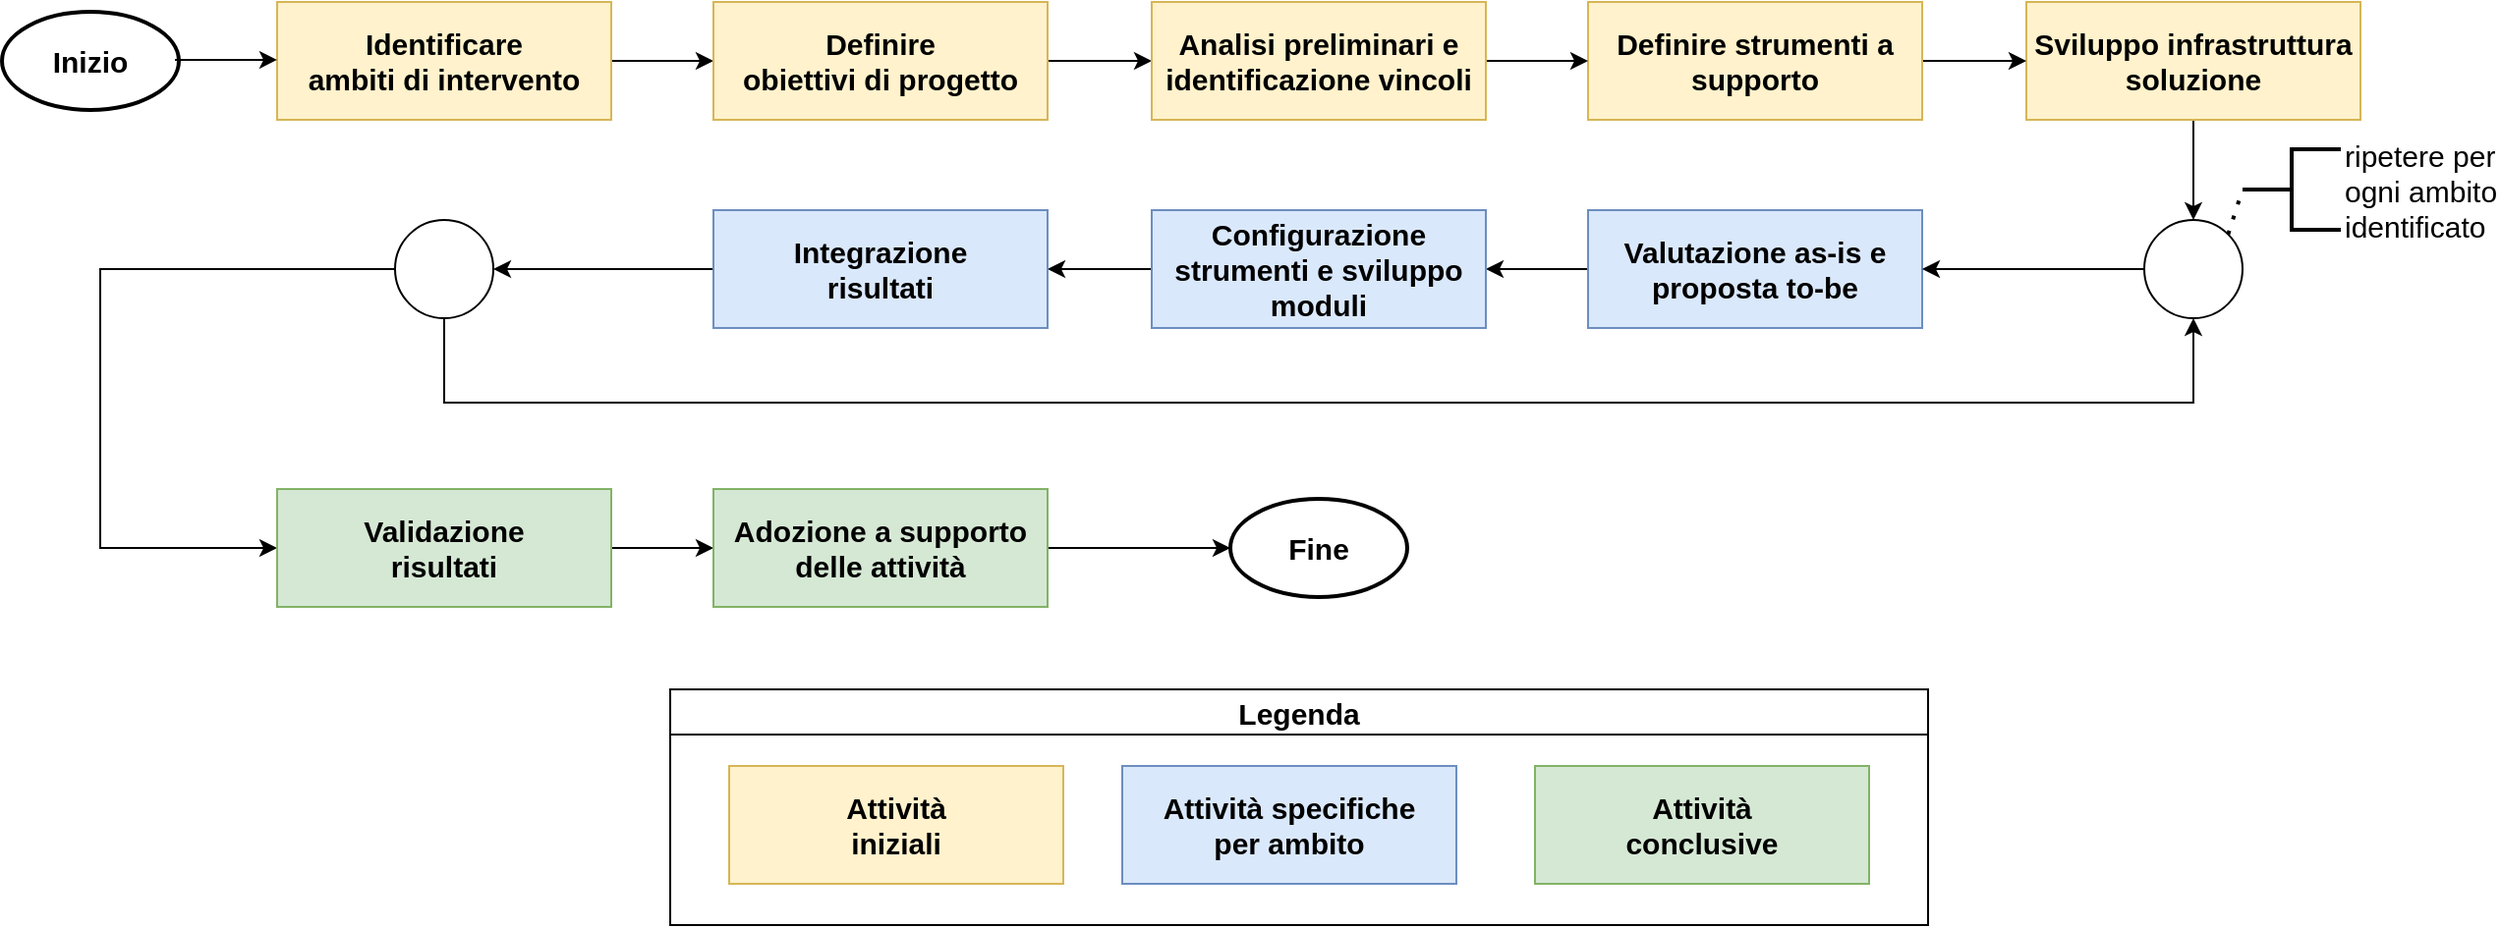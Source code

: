 <mxfile version="23.1.2" type="google" pages="2">
  <diagram name="Figura 7" id="b7L9SUGUbBy6X4AckAhy">
    <mxGraphModel grid="1" page="1" gridSize="10" guides="1" tooltips="1" connect="1" arrows="1" fold="1" pageScale="1" pageWidth="1654" pageHeight="1169" math="0" shadow="0">
      <root>
        <mxCell id="0" />
        <mxCell id="1" parent="0" />
        <mxCell id="YckrwDh6nF7VGSINhjUw-1" style="edgeStyle=orthogonalEdgeStyle;rounded=0;orthogonalLoop=1;jettySize=auto;html=1;entryX=0;entryY=0.5;entryDx=0;entryDy=0;fontSize=15;fontStyle=1" edge="1" parent="1" source="YckrwDh6nF7VGSINhjUw-2" target="YckrwDh6nF7VGSINhjUw-4">
          <mxGeometry relative="1" as="geometry" />
        </mxCell>
        <mxCell id="YckrwDh6nF7VGSINhjUw-2" value="&lt;div style=&quot;font-size: 15px;&quot;&gt;Identificare&lt;br style=&quot;font-size: 15px;&quot;&gt;ambiti di intervento&lt;/div&gt;" style="rounded=0;whiteSpace=wrap;html=1;fontSize=15;fontStyle=1;fillColor=#fff2cc;strokeColor=#d6b656;" vertex="1" parent="1">
          <mxGeometry x="240" y="210" width="170" height="60" as="geometry" />
        </mxCell>
        <mxCell id="YckrwDh6nF7VGSINhjUw-3" style="edgeStyle=orthogonalEdgeStyle;rounded=0;orthogonalLoop=1;jettySize=auto;html=1;fontSize=15;fontStyle=1" edge="1" parent="1" source="YckrwDh6nF7VGSINhjUw-4" target="YckrwDh6nF7VGSINhjUw-21">
          <mxGeometry relative="1" as="geometry" />
        </mxCell>
        <mxCell id="YckrwDh6nF7VGSINhjUw-4" value="&lt;div style=&quot;font-size: 15px;&quot;&gt;Definire&lt;br style=&quot;font-size: 15px;&quot;&gt;obiettivi di progetto&lt;/div&gt;" style="rounded=0;whiteSpace=wrap;html=1;fontSize=15;fontStyle=1;fillColor=#fff2cc;strokeColor=#d6b656;" vertex="1" parent="1">
          <mxGeometry x="462" y="210" width="170" height="60" as="geometry" />
        </mxCell>
        <mxCell id="YckrwDh6nF7VGSINhjUw-5" style="edgeStyle=orthogonalEdgeStyle;rounded=0;orthogonalLoop=1;jettySize=auto;html=1;entryX=1;entryY=0.5;entryDx=0;entryDy=0;fontSize=15;fontStyle=1" edge="1" parent="1" source="YckrwDh6nF7VGSINhjUw-6" target="YckrwDh6nF7VGSINhjUw-12">
          <mxGeometry relative="1" as="geometry" />
        </mxCell>
        <mxCell id="YckrwDh6nF7VGSINhjUw-6" value="&lt;div style=&quot;font-size: 15px;&quot;&gt;Valutazione as-is e proposta to-be&lt;/div&gt;" style="rounded=0;whiteSpace=wrap;html=1;fontSize=15;fontStyle=1;fillColor=#dae8fc;strokeColor=#6c8ebf;" vertex="1" parent="1">
          <mxGeometry x="907" y="316" width="170" height="60" as="geometry" />
        </mxCell>
        <mxCell id="YckrwDh6nF7VGSINhjUw-7" style="edgeStyle=orthogonalEdgeStyle;rounded=0;orthogonalLoop=1;jettySize=auto;html=1;fontSize=15;fontStyle=1" edge="1" parent="1" source="YckrwDh6nF7VGSINhjUw-8" target="YckrwDh6nF7VGSINhjUw-6">
          <mxGeometry relative="1" as="geometry" />
        </mxCell>
        <mxCell id="YckrwDh6nF7VGSINhjUw-8" value="" style="ellipse;whiteSpace=wrap;html=1;aspect=fixed;fontSize=15;fontStyle=1" vertex="1" parent="1">
          <mxGeometry x="1190" y="321" width="50" height="50" as="geometry" />
        </mxCell>
        <mxCell id="YckrwDh6nF7VGSINhjUw-9" style="edgeStyle=orthogonalEdgeStyle;rounded=0;orthogonalLoop=1;jettySize=auto;html=1;entryX=0.5;entryY=0;entryDx=0;entryDy=0;fontSize=15;fontStyle=1" edge="1" parent="1" source="YckrwDh6nF7VGSINhjUw-10" target="YckrwDh6nF7VGSINhjUw-8">
          <mxGeometry relative="1" as="geometry" />
        </mxCell>
        <mxCell id="YckrwDh6nF7VGSINhjUw-10" value="&lt;div style=&quot;font-size: 15px;&quot;&gt;Sviluppo infrastruttura soluzione&lt;/div&gt;" style="rounded=0;whiteSpace=wrap;html=1;fontSize=15;fontStyle=1;fillColor=#fff2cc;strokeColor=#d6b656;" vertex="1" parent="1">
          <mxGeometry x="1130" y="210" width="170" height="60" as="geometry" />
        </mxCell>
        <mxCell id="YckrwDh6nF7VGSINhjUw-11" style="edgeStyle=orthogonalEdgeStyle;rounded=0;orthogonalLoop=1;jettySize=auto;html=1;entryX=1;entryY=0.5;entryDx=0;entryDy=0;fontSize=15;fontStyle=1" edge="1" parent="1" source="YckrwDh6nF7VGSINhjUw-12" target="YckrwDh6nF7VGSINhjUw-17">
          <mxGeometry relative="1" as="geometry" />
        </mxCell>
        <mxCell id="YckrwDh6nF7VGSINhjUw-12" value="&lt;div style=&quot;font-size: 15px;&quot;&gt;Configurazione strumenti e sviluppo&lt;br style=&quot;font-size: 15px;&quot;&gt;moduli&lt;/div&gt;" style="rounded=0;whiteSpace=wrap;html=1;fontSize=15;fontStyle=1;fillColor=#dae8fc;strokeColor=#6c8ebf;" vertex="1" parent="1">
          <mxGeometry x="685" y="316" width="170" height="60" as="geometry" />
        </mxCell>
        <mxCell id="YckrwDh6nF7VGSINhjUw-13" style="edgeStyle=orthogonalEdgeStyle;rounded=0;orthogonalLoop=1;jettySize=auto;html=1;entryX=0.5;entryY=1;entryDx=0;entryDy=0;fontSize=15;fontStyle=1;exitX=0.5;exitY=1;exitDx=0;exitDy=0;" edge="1" parent="1" source="YckrwDh6nF7VGSINhjUw-15" target="YckrwDh6nF7VGSINhjUw-8">
          <mxGeometry relative="1" as="geometry">
            <Array as="points">
              <mxPoint x="325" y="414" />
              <mxPoint x="1215" y="414" />
            </Array>
          </mxGeometry>
        </mxCell>
        <mxCell id="YckrwDh6nF7VGSINhjUw-14" style="edgeStyle=orthogonalEdgeStyle;rounded=0;orthogonalLoop=1;jettySize=auto;html=1;entryX=0;entryY=0.5;entryDx=0;entryDy=0;fontSize=15;" edge="1" parent="1" source="YckrwDh6nF7VGSINhjUw-15" target="YckrwDh6nF7VGSINhjUw-24">
          <mxGeometry relative="1" as="geometry">
            <Array as="points">
              <mxPoint x="150" y="346" />
              <mxPoint x="150" y="488" />
            </Array>
          </mxGeometry>
        </mxCell>
        <mxCell id="YckrwDh6nF7VGSINhjUw-15" value="" style="ellipse;whiteSpace=wrap;html=1;aspect=fixed;fontSize=15;fontStyle=1" vertex="1" parent="1">
          <mxGeometry x="300" y="321" width="50" height="50" as="geometry" />
        </mxCell>
        <mxCell id="YckrwDh6nF7VGSINhjUw-16" style="edgeStyle=orthogonalEdgeStyle;rounded=0;orthogonalLoop=1;jettySize=auto;html=1;entryX=1;entryY=0.5;entryDx=0;entryDy=0;fontSize=15;fontStyle=1" edge="1" parent="1" source="YckrwDh6nF7VGSINhjUw-17" target="YckrwDh6nF7VGSINhjUw-15">
          <mxGeometry relative="1" as="geometry" />
        </mxCell>
        <mxCell id="YckrwDh6nF7VGSINhjUw-17" value="Integrazione&lt;br style=&quot;font-size: 15px;&quot;&gt;risultati" style="rounded=0;whiteSpace=wrap;html=1;fontSize=15;fontStyle=1;fillColor=#dae8fc;strokeColor=#6c8ebf;" vertex="1" parent="1">
          <mxGeometry x="462" y="316" width="170" height="60" as="geometry" />
        </mxCell>
        <mxCell id="YckrwDh6nF7VGSINhjUw-18" style="edgeStyle=orthogonalEdgeStyle;rounded=0;orthogonalLoop=1;jettySize=auto;html=1;entryX=0;entryY=0.5;entryDx=0;entryDy=0;fontSize=15;fontStyle=1" edge="1" parent="1" source="YckrwDh6nF7VGSINhjUw-19" target="YckrwDh6nF7VGSINhjUw-10">
          <mxGeometry relative="1" as="geometry" />
        </mxCell>
        <mxCell id="YckrwDh6nF7VGSINhjUw-19" value="&lt;div style=&quot;font-size: 15px;&quot;&gt;Definire strumenti a supporto&lt;/div&gt;" style="rounded=0;whiteSpace=wrap;html=1;fontSize=15;fontStyle=1;fillColor=#fff2cc;strokeColor=#d6b656;" vertex="1" parent="1">
          <mxGeometry x="907" y="210" width="170" height="60" as="geometry" />
        </mxCell>
        <mxCell id="YckrwDh6nF7VGSINhjUw-20" style="edgeStyle=orthogonalEdgeStyle;rounded=0;orthogonalLoop=1;jettySize=auto;html=1;entryX=0;entryY=0.5;entryDx=0;entryDy=0;fontSize=15;fontStyle=1" edge="1" parent="1" source="YckrwDh6nF7VGSINhjUw-21" target="YckrwDh6nF7VGSINhjUw-19">
          <mxGeometry relative="1" as="geometry" />
        </mxCell>
        <mxCell id="YckrwDh6nF7VGSINhjUw-21" value="&lt;div style=&quot;&quot;&gt;Analisi preliminari e identificazione vincoli&lt;br&gt;&lt;/div&gt;" style="rounded=0;whiteSpace=wrap;html=1;fontSize=15;fontStyle=1;fillColor=#fff2cc;strokeColor=#d6b656;" vertex="1" parent="1">
          <mxGeometry x="685" y="210" width="170" height="60" as="geometry" />
        </mxCell>
        <mxCell id="YckrwDh6nF7VGSINhjUw-22" style="edgeStyle=orthogonalEdgeStyle;rounded=0;orthogonalLoop=1;jettySize=auto;html=1;exitX=0.5;exitY=1;exitDx=0;exitDy=0;fontSize=15;fontStyle=1" edge="1" parent="1" source="YckrwDh6nF7VGSINhjUw-6" target="YckrwDh6nF7VGSINhjUw-6">
          <mxGeometry relative="1" as="geometry" />
        </mxCell>
        <mxCell id="YckrwDh6nF7VGSINhjUw-23" style="edgeStyle=orthogonalEdgeStyle;rounded=0;orthogonalLoop=1;jettySize=auto;html=1;fontSize=15;" edge="1" parent="1" source="YckrwDh6nF7VGSINhjUw-24" target="YckrwDh6nF7VGSINhjUw-26">
          <mxGeometry relative="1" as="geometry" />
        </mxCell>
        <mxCell id="YckrwDh6nF7VGSINhjUw-24" value="&lt;div style=&quot;font-size: 15px;&quot;&gt;Validazione&lt;br style=&quot;font-size: 15px;&quot;&gt;risultati&lt;/div&gt;" style="rounded=0;whiteSpace=wrap;html=1;fontSize=15;fontStyle=1;fillColor=#d5e8d4;strokeColor=#82b366;" vertex="1" parent="1">
          <mxGeometry x="240" y="458" width="170" height="60" as="geometry" />
        </mxCell>
        <mxCell id="YckrwDh6nF7VGSINhjUw-25" style="edgeStyle=orthogonalEdgeStyle;rounded=0;orthogonalLoop=1;jettySize=auto;html=1;fontSize=15;" edge="1" parent="1" source="YckrwDh6nF7VGSINhjUw-26" target="YckrwDh6nF7VGSINhjUw-28">
          <mxGeometry relative="1" as="geometry" />
        </mxCell>
        <mxCell id="YckrwDh6nF7VGSINhjUw-26" value="&lt;div style=&quot;font-size: 15px;&quot;&gt;Adozione a supporto delle attività&lt;/div&gt;" style="rounded=0;whiteSpace=wrap;html=1;fontSize=15;fontStyle=1;fillColor=#d5e8d4;strokeColor=#82b366;" vertex="1" parent="1">
          <mxGeometry x="462" y="458" width="170" height="60" as="geometry" />
        </mxCell>
        <mxCell id="YckrwDh6nF7VGSINhjUw-27" value="Inizio" style="strokeWidth=2;html=1;shape=mxgraph.flowchart.start_1;whiteSpace=wrap;fillColor=default;strokeColor=default;fontSize=15;fontStyle=1;align=center;verticalAlign=middle;fontFamily=Helvetica;fontColor=default;" vertex="1" parent="1">
          <mxGeometry x="100" y="215" width="90" height="50" as="geometry" />
        </mxCell>
        <mxCell id="YckrwDh6nF7VGSINhjUw-28" value="Fine" style="strokeWidth=2;html=1;shape=mxgraph.flowchart.start_1;whiteSpace=wrap;fillColor=default;strokeColor=default;fontSize=15;fontStyle=1;align=center;verticalAlign=middle;fontFamily=Helvetica;fontColor=default;" vertex="1" parent="1">
          <mxGeometry x="725" y="463" width="90" height="50" as="geometry" />
        </mxCell>
        <mxCell id="YckrwDh6nF7VGSINhjUw-29" style="edgeStyle=orthogonalEdgeStyle;rounded=0;orthogonalLoop=1;jettySize=auto;html=1;entryX=0;entryY=0.5;entryDx=0;entryDy=0;fontSize=15;fontStyle=1" edge="1" parent="1">
          <mxGeometry relative="1" as="geometry">
            <mxPoint x="188" y="239.47" as="sourcePoint" />
            <mxPoint x="240" y="239.47" as="targetPoint" />
          </mxGeometry>
        </mxCell>
        <mxCell id="YckrwDh6nF7VGSINhjUw-30" value="ripetere per&lt;br style=&quot;font-size: 15px;&quot;&gt;ogni ambito&lt;br style=&quot;font-size: 15px;&quot;&gt;identificato" style="strokeWidth=2;html=1;shape=mxgraph.flowchart.annotation_2;align=left;labelPosition=right;pointerEvents=1;fontSize=15;" vertex="1" parent="1">
          <mxGeometry x="1240" y="285" width="50" height="41" as="geometry" />
        </mxCell>
        <mxCell id="YckrwDh6nF7VGSINhjUw-31" value="" style="endArrow=none;dashed=1;html=1;dashPattern=1 3;strokeWidth=2;rounded=0;exitX=1;exitY=0;exitDx=0;exitDy=0;entryX=0;entryY=0.5;entryDx=0;entryDy=0;entryPerimeter=0;fontSize=15;" edge="1" parent="1" source="YckrwDh6nF7VGSINhjUw-8" target="YckrwDh6nF7VGSINhjUw-30">
          <mxGeometry width="50" height="50" relative="1" as="geometry">
            <mxPoint x="1290" y="380" as="sourcePoint" />
            <mxPoint x="1250" y="380" as="targetPoint" />
          </mxGeometry>
        </mxCell>
        <mxCell id="YckrwDh6nF7VGSINhjUw-32" value="Legenda" style="swimlane;whiteSpace=wrap;html=1;fontSize=15;" vertex="1" parent="1">
          <mxGeometry x="440" y="560" width="640" height="120" as="geometry" />
        </mxCell>
        <mxCell id="YckrwDh6nF7VGSINhjUw-33" value="&lt;div style=&quot;font-size: 15px;&quot;&gt;Attività&lt;br style=&quot;font-size: 15px;&quot;&gt;conclusive&lt;/div&gt;" style="rounded=0;whiteSpace=wrap;html=1;fontSize=15;fontStyle=1;fillColor=#d5e8d4;strokeColor=#82b366;" vertex="1" parent="YckrwDh6nF7VGSINhjUw-32">
          <mxGeometry x="440" y="39" width="170" height="60" as="geometry" />
        </mxCell>
        <mxCell id="YckrwDh6nF7VGSINhjUw-34" value="Attività specifiche&lt;br style=&quot;font-size: 15px;&quot;&gt;per ambito" style="rounded=0;whiteSpace=wrap;html=1;fontSize=15;fontStyle=1;fillColor=#dae8fc;strokeColor=#6c8ebf;" vertex="1" parent="YckrwDh6nF7VGSINhjUw-32">
          <mxGeometry x="230" y="39" width="170" height="60" as="geometry" />
        </mxCell>
        <mxCell id="YckrwDh6nF7VGSINhjUw-35" value="&lt;div style=&quot;font-size: 15px;&quot;&gt;Attività&lt;br style=&quot;font-size: 15px;&quot;&gt;iniziali&lt;/div&gt;" style="rounded=0;whiteSpace=wrap;html=1;fontSize=15;fontStyle=1;fillColor=#fff2cc;strokeColor=#d6b656;" vertex="1" parent="YckrwDh6nF7VGSINhjUw-32">
          <mxGeometry x="30" y="39" width="170" height="60" as="geometry" />
        </mxCell>
      </root>
    </mxGraphModel>
  </diagram>
  <diagram id="ljRPRG5Mnpb0sAF6J-8c" name="Figura 8">
    <mxGraphModel grid="1" page="1" gridSize="10" guides="1" tooltips="1" connect="1" arrows="1" fold="1" pageScale="1" pageWidth="1654" pageHeight="1169" math="0" shadow="0">
      <root>
        <mxCell id="0" />
        <mxCell id="1" parent="0" />
        <mxCell id="OndEZlHiwWugPJs6F9lG-1" value="" style="rounded=1;whiteSpace=wrap;html=1;" vertex="1" parent="1">
          <mxGeometry x="410" y="90" width="80" height="180" as="geometry" />
        </mxCell>
        <mxCell id="OndEZlHiwWugPJs6F9lG-2" value="" style="ellipse;whiteSpace=wrap;html=1;aspect=fixed;fillColor=#ff0000;" vertex="1" parent="1">
          <mxGeometry x="430" y="110" width="40" height="40" as="geometry" />
        </mxCell>
        <mxCell id="OndEZlHiwWugPJs6F9lG-3" value="" style="ellipse;whiteSpace=wrap;html=1;aspect=fixed;fillColor=#ffff00;" vertex="1" parent="1">
          <mxGeometry x="430" y="160" width="40" height="40" as="geometry" />
        </mxCell>
        <mxCell id="OndEZlHiwWugPJs6F9lG-4" value="" style="ellipse;whiteSpace=wrap;html=1;aspect=fixed;fillColor=#00ff00;" vertex="1" parent="1">
          <mxGeometry x="430" y="210" width="40" height="40" as="geometry" />
        </mxCell>
        <mxCell id="OndEZlHiwWugPJs6F9lG-5" value="" style="rounded=1;whiteSpace=wrap;html=1;" vertex="1" parent="1">
          <mxGeometry x="240" y="90" width="80" height="180" as="geometry" />
        </mxCell>
        <mxCell id="OndEZlHiwWugPJs6F9lG-6" value="" style="ellipse;whiteSpace=wrap;html=1;aspect=fixed;fillColor=#ff0000;" vertex="1" parent="1">
          <mxGeometry x="260" y="110" width="40" height="40" as="geometry" />
        </mxCell>
        <mxCell id="OndEZlHiwWugPJs6F9lG-7" value="" style="ellipse;whiteSpace=wrap;html=1;aspect=fixed;fillColor=#ffff00;" vertex="1" parent="1">
          <mxGeometry x="260" y="160" width="40" height="40" as="geometry" />
        </mxCell>
        <mxCell id="OndEZlHiwWugPJs6F9lG-8" value="" style="ellipse;whiteSpace=wrap;html=1;aspect=fixed;fillColor=#00ff00;" vertex="1" parent="1">
          <mxGeometry x="260" y="210" width="40" height="40" as="geometry" />
        </mxCell>
        <mxCell id="OndEZlHiwWugPJs6F9lG-9" value="Parametri economici" style="text;html=1;align=center;verticalAlign=middle;whiteSpace=wrap;rounded=0;fontSize=22;fontStyle=1" vertex="1" parent="1">
          <mxGeometry x="250" y="40" width="60" height="30" as="geometry" />
        </mxCell>
        <mxCell id="OndEZlHiwWugPJs6F9lG-10" value="Impatto sociale" style="text;html=1;align=center;verticalAlign=middle;whiteSpace=wrap;rounded=0;fontSize=22;fontStyle=1" vertex="1" parent="1">
          <mxGeometry x="420" y="40" width="60" height="30" as="geometry" />
        </mxCell>
      </root>
    </mxGraphModel>
  </diagram>
</mxfile>

